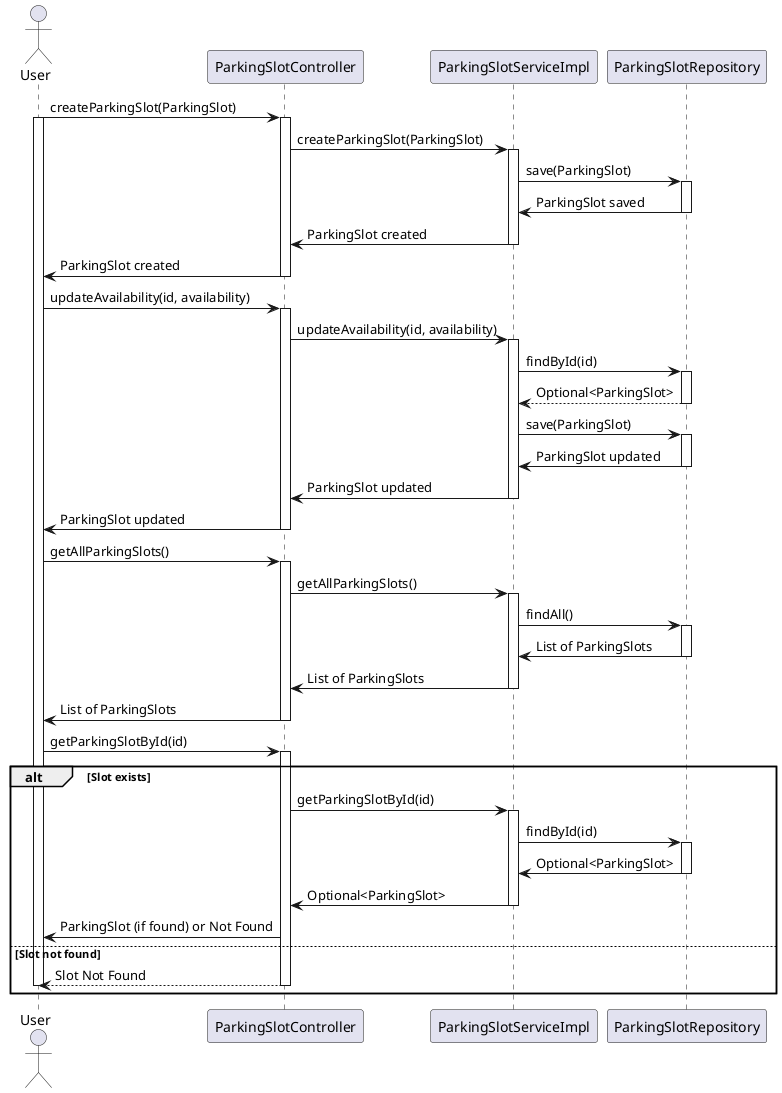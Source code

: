 @startuml

actor User
participant ParkingSlotController
participant ParkingSlotServiceImpl
participant ParkingSlotRepository

User -> ParkingSlotController: createParkingSlot(ParkingSlot)
activate User
activate ParkingSlotController
ParkingSlotController -> ParkingSlotServiceImpl: createParkingSlot(ParkingSlot)
activate ParkingSlotServiceImpl
ParkingSlotServiceImpl -> ParkingSlotRepository: save(ParkingSlot)
activate ParkingSlotRepository
ParkingSlotRepository -> ParkingSlotServiceImpl: ParkingSlot saved
deactivate ParkingSlotRepository
ParkingSlotServiceImpl -> ParkingSlotController: ParkingSlot created
deactivate ParkingSlotServiceImpl
ParkingSlotController -> User: ParkingSlot created
deactivate ParkingSlotController

User -> ParkingSlotController: updateAvailability(id, availability)
activate ParkingSlotController
ParkingSlotController -> ParkingSlotServiceImpl: updateAvailability(id, availability)
activate ParkingSlotServiceImpl
ParkingSlotServiceImpl -> ParkingSlotRepository: findById(id)
activate ParkingSlotRepository
ParkingSlotRepository --> ParkingSlotServiceImpl: Optional<ParkingSlot>
deactivate ParkingSlotRepository
ParkingSlotServiceImpl -> ParkingSlotRepository: save(ParkingSlot)
activate ParkingSlotRepository
ParkingSlotRepository -> ParkingSlotServiceImpl: ParkingSlot updated
deactivate ParkingSlotRepository
ParkingSlotServiceImpl -> ParkingSlotController: ParkingSlot updated
deactivate ParkingSlotServiceImpl
ParkingSlotController -> User: ParkingSlot updated
deactivate ParkingSlotController

User -> ParkingSlotController: getAllParkingSlots()
activate ParkingSlotController
ParkingSlotController -> ParkingSlotServiceImpl: getAllParkingSlots()
activate ParkingSlotServiceImpl
ParkingSlotServiceImpl -> ParkingSlotRepository: findAll()
activate ParkingSlotRepository
ParkingSlotRepository -> ParkingSlotServiceImpl: List of ParkingSlots
deactivate ParkingSlotRepository
ParkingSlotServiceImpl -> ParkingSlotController: List of ParkingSlots
deactivate ParkingSlotServiceImpl
ParkingSlotController -> User: List of ParkingSlots
deactivate ParkingSlotController

User -> ParkingSlotController: getParkingSlotById(id)
activate ParkingSlotController
alt Slot exists
ParkingSlotController -> ParkingSlotServiceImpl: getParkingSlotById(id)
activate ParkingSlotServiceImpl
ParkingSlotServiceImpl -> ParkingSlotRepository: findById(id)
activate ParkingSlotRepository
ParkingSlotRepository -> ParkingSlotServiceImpl: Optional<ParkingSlot>
deactivate ParkingSlotRepository
ParkingSlotServiceImpl -> ParkingSlotController: Optional<ParkingSlot>
deactivate ParkingSlotServiceImpl
ParkingSlotController -> User: ParkingSlot (if found) or Not Found
else Slot not found
ParkingSlotController --> User: Slot Not Found
deactivate ParkingSlotController
deactivate User
end
@enduml
